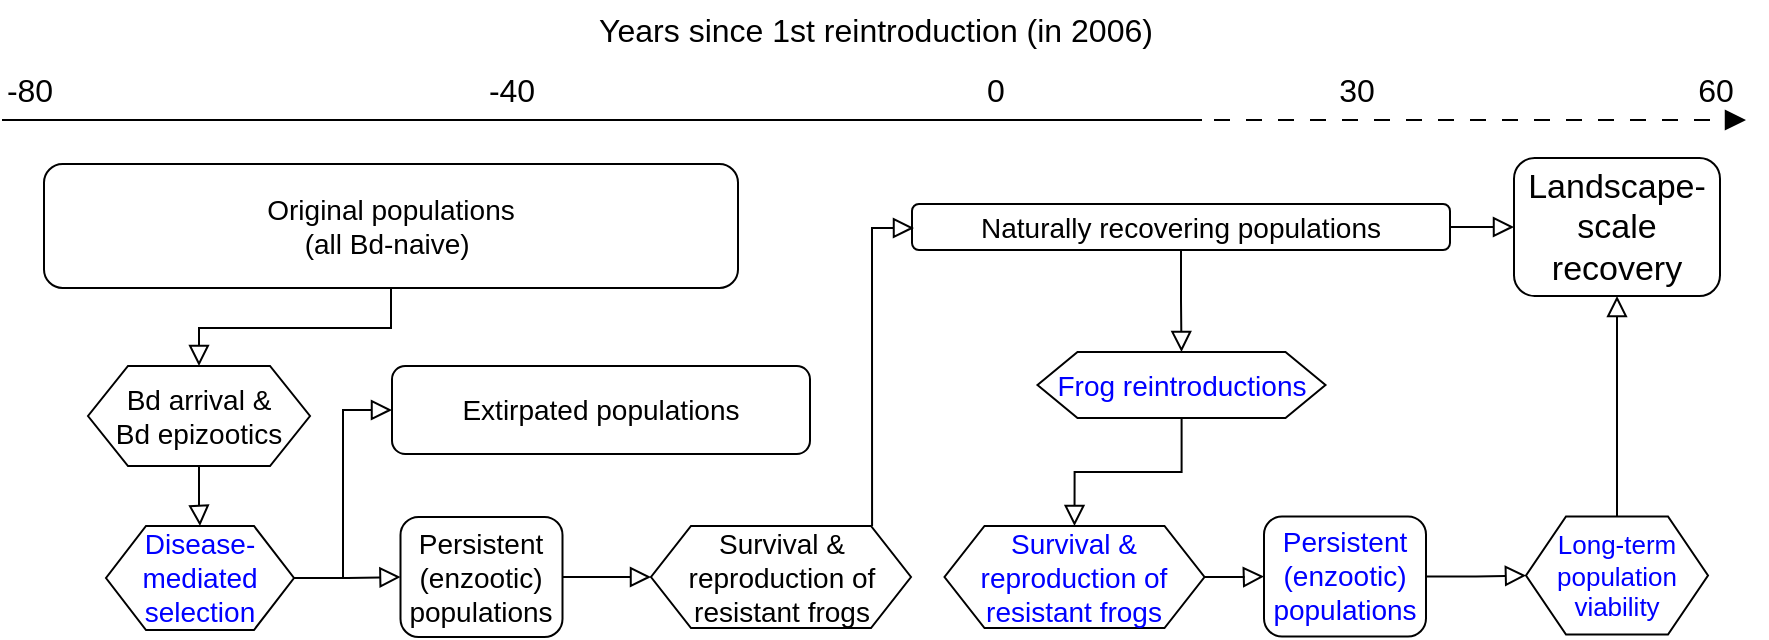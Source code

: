 <mxfile version="20.8.16" type="device"><diagram id="C5RBs43oDa-KdzZeNtuy" name="Page-1"><mxGraphModel dx="1288" dy="81" grid="1" gridSize="10" guides="1" tooltips="1" connect="1" arrows="1" fold="1" page="1" pageScale="1" pageWidth="1169" pageHeight="827" math="0" shadow="0"><root><mxCell id="WIyWlLk6GJQsqaUBKTNV-0"/><mxCell id="WIyWlLk6GJQsqaUBKTNV-1" parent="WIyWlLk6GJQsqaUBKTNV-0"/><mxCell id="pnmvHl7Qx2_lxW9h7oNF-0" style="edgeStyle=orthogonalEdgeStyle;rounded=0;orthogonalLoop=1;jettySize=auto;html=1;entryX=0.5;entryY=0;entryDx=0;entryDy=0;endArrow=block;endFill=0;endSize=8;exitX=0.5;exitY=1;exitDx=0;exitDy=0;" parent="WIyWlLk6GJQsqaUBKTNV-1" source="pnmvHl7Qx2_lxW9h7oNF-1" target="pnmvHl7Qx2_lxW9h7oNF-15" edge="1"><mxGeometry relative="1" as="geometry"><mxPoint x="200.5" y="1202" as="sourcePoint"/></mxGeometry></mxCell><mxCell id="pnmvHl7Qx2_lxW9h7oNF-1" value="&lt;font style=&quot;font-size: 14px;&quot;&gt;Original populations&lt;br&gt;(all Bd-naive)&amp;nbsp;&lt;/font&gt;" style="rounded=1;whiteSpace=wrap;html=1;" parent="WIyWlLk6GJQsqaUBKTNV-1" vertex="1"><mxGeometry x="85" y="1122" width="347" height="62" as="geometry"/></mxCell><mxCell id="pnmvHl7Qx2_lxW9h7oNF-2" value="" style="endArrow=none;html=1;rounded=0;labelBackgroundColor=none;fontSize=14;endSize=8;strokeWidth=1;endFill=0;startArrow=none;startFill=0;" parent="WIyWlLk6GJQsqaUBKTNV-1" edge="1"><mxGeometry width="50" height="50" relative="1" as="geometry"><mxPoint x="64" y="1100" as="sourcePoint"/><mxPoint x="664" y="1100" as="targetPoint"/></mxGeometry></mxCell><mxCell id="pnmvHl7Qx2_lxW9h7oNF-3" value="&lt;font style=&quot;font-size: 16px;&quot;&gt;-80&lt;/font&gt;" style="text;html=1;strokeColor=none;fillColor=none;align=center;verticalAlign=middle;whiteSpace=wrap;rounded=0;fontSize=14;" parent="WIyWlLk6GJQsqaUBKTNV-1" vertex="1"><mxGeometry x="63" y="1070" width="30" height="30" as="geometry"/></mxCell><mxCell id="pnmvHl7Qx2_lxW9h7oNF-4" value="&lt;font style=&quot;font-size: 16px;&quot;&gt;-40&lt;/font&gt;" style="text;html=1;strokeColor=none;fillColor=none;align=center;verticalAlign=middle;whiteSpace=wrap;rounded=0;fontSize=14;" parent="WIyWlLk6GJQsqaUBKTNV-1" vertex="1"><mxGeometry x="304" y="1070" width="30" height="30" as="geometry"/></mxCell><mxCell id="pnmvHl7Qx2_lxW9h7oNF-5" value="&lt;font style=&quot;font-size: 16px;&quot;&gt;0&lt;/font&gt;" style="text;html=1;strokeColor=none;fillColor=none;align=center;verticalAlign=middle;whiteSpace=wrap;rounded=0;fontSize=14;" parent="WIyWlLk6GJQsqaUBKTNV-1" vertex="1"><mxGeometry x="546" y="1070" width="30" height="30" as="geometry"/></mxCell><mxCell id="pnmvHl7Qx2_lxW9h7oNF-6" value="&lt;font style=&quot;font-size: 16px;&quot;&gt;Years since 1st reintroduction (in 2006)&lt;/font&gt;" style="text;html=1;strokeColor=none;fillColor=none;align=center;verticalAlign=middle;whiteSpace=wrap;rounded=0;fontSize=14;" parent="WIyWlLk6GJQsqaUBKTNV-1" vertex="1"><mxGeometry x="356" y="1040" width="290" height="30" as="geometry"/></mxCell><mxCell id="pnmvHl7Qx2_lxW9h7oNF-7" value="&lt;font style=&quot;font-size: 16px;&quot;&gt;30&lt;/font&gt;" style="text;html=1;align=center;verticalAlign=middle;resizable=0;points=[];autosize=1;strokeColor=none;fillColor=none;fontSize=14;" parent="WIyWlLk6GJQsqaUBKTNV-1" vertex="1"><mxGeometry x="721" y="1070" width="40" height="30" as="geometry"/></mxCell><mxCell id="pnmvHl7Qx2_lxW9h7oNF-8" value="&lt;font style=&quot;font-size: 16px;&quot;&gt;60&lt;/font&gt;" style="text;html=1;strokeColor=none;fillColor=none;align=center;verticalAlign=middle;whiteSpace=wrap;rounded=0;fontSize=14;" parent="WIyWlLk6GJQsqaUBKTNV-1" vertex="1"><mxGeometry x="906" y="1070" width="30" height="30" as="geometry"/></mxCell><mxCell id="pnmvHl7Qx2_lxW9h7oNF-9" value="" style="endArrow=block;html=1;rounded=0;labelBackgroundColor=none;strokeWidth=1;fontSize=16;fontColor=#0000FF;endSize=8;dashed=1;dashPattern=8 8;endFill=1;" parent="WIyWlLk6GJQsqaUBKTNV-1" edge="1"><mxGeometry width="50" height="50" relative="1" as="geometry"><mxPoint x="670" y="1100" as="sourcePoint"/><mxPoint x="936" y="1100" as="targetPoint"/></mxGeometry></mxCell><mxCell id="pnmvHl7Qx2_lxW9h7oNF-10" value="&lt;font style=&quot;font-size: 14px;&quot;&gt;Extirpated populations&lt;/font&gt;" style="rounded=1;whiteSpace=wrap;html=1;" parent="WIyWlLk6GJQsqaUBKTNV-1" vertex="1"><mxGeometry x="259" y="1223" width="209" height="44" as="geometry"/></mxCell><mxCell id="pnmvHl7Qx2_lxW9h7oNF-11" style="edgeStyle=orthogonalEdgeStyle;rounded=0;orthogonalLoop=1;jettySize=auto;html=1;entryX=0.5;entryY=0;entryDx=0;entryDy=0;startArrow=none;startFill=0;endArrow=block;endFill=0;endSize=8;sourcePerimeterSpacing=0;targetPerimeterSpacing=0;" parent="WIyWlLk6GJQsqaUBKTNV-1" source="pnmvHl7Qx2_lxW9h7oNF-13" target="pnmvHl7Qx2_lxW9h7oNF-22" edge="1"><mxGeometry relative="1" as="geometry"/></mxCell><mxCell id="pnmvHl7Qx2_lxW9h7oNF-12" style="edgeStyle=orthogonalEdgeStyle;rounded=0;orthogonalLoop=1;jettySize=auto;html=1;fontColor=#0000FF;startArrow=none;startFill=0;endArrow=block;endFill=0;endSize=8;sourcePerimeterSpacing=0;targetPerimeterSpacing=0;" parent="WIyWlLk6GJQsqaUBKTNV-1" source="pnmvHl7Qx2_lxW9h7oNF-13" target="pnmvHl7Qx2_lxW9h7oNF-31" edge="1"><mxGeometry relative="1" as="geometry"/></mxCell><mxCell id="pnmvHl7Qx2_lxW9h7oNF-13" value="&lt;font style=&quot;font-size: 14px;&quot;&gt;Naturally recovering populations&lt;/font&gt;" style="rounded=1;whiteSpace=wrap;html=1;" parent="WIyWlLk6GJQsqaUBKTNV-1" vertex="1"><mxGeometry x="519" y="1142" width="269" height="23" as="geometry"/></mxCell><mxCell id="pnmvHl7Qx2_lxW9h7oNF-14" style="edgeStyle=orthogonalEdgeStyle;rounded=0;orthogonalLoop=1;jettySize=auto;html=1;entryX=0.5;entryY=0;entryDx=0;entryDy=0;endArrow=block;endFill=0;endSize=8;" parent="WIyWlLk6GJQsqaUBKTNV-1" source="pnmvHl7Qx2_lxW9h7oNF-15" target="pnmvHl7Qx2_lxW9h7oNF-18" edge="1"><mxGeometry relative="1" as="geometry"/></mxCell><mxCell id="pnmvHl7Qx2_lxW9h7oNF-15" value="&lt;font style=&quot;font-size: 14px;&quot;&gt;Bd arrival &amp;amp;&lt;br&gt;Bd epizootics&lt;/font&gt;" style="shape=hexagon;perimeter=hexagonPerimeter2;whiteSpace=wrap;html=1;fixedSize=1;" parent="WIyWlLk6GJQsqaUBKTNV-1" vertex="1"><mxGeometry x="107" y="1223" width="111" height="50" as="geometry"/></mxCell><mxCell id="pnmvHl7Qx2_lxW9h7oNF-16" value="" style="edgeStyle=orthogonalEdgeStyle;rounded=0;orthogonalLoop=1;jettySize=auto;html=1;startArrow=none;startFill=0;endArrow=block;endFill=0;endSize=8;sourcePerimeterSpacing=0;targetPerimeterSpacing=0;exitX=1;exitY=0.5;exitDx=0;exitDy=0;" parent="WIyWlLk6GJQsqaUBKTNV-1" source="pnmvHl7Qx2_lxW9h7oNF-18" target="pnmvHl7Qx2_lxW9h7oNF-26" edge="1"><mxGeometry relative="1" as="geometry"/></mxCell><mxCell id="pnmvHl7Qx2_lxW9h7oNF-35" style="edgeStyle=orthogonalEdgeStyle;rounded=0;orthogonalLoop=1;jettySize=auto;html=1;entryX=0;entryY=0.5;entryDx=0;entryDy=0;endArrow=block;endFill=0;endSize=8;" parent="WIyWlLk6GJQsqaUBKTNV-1" source="pnmvHl7Qx2_lxW9h7oNF-18" target="pnmvHl7Qx2_lxW9h7oNF-10" edge="1"><mxGeometry relative="1" as="geometry"/></mxCell><mxCell id="pnmvHl7Qx2_lxW9h7oNF-18" value="&lt;font style=&quot;font-size: 14px;&quot; color=&quot;#0000ff&quot;&gt;Disease-mediated selection&lt;/font&gt;" style="shape=hexagon;perimeter=hexagonPerimeter2;whiteSpace=wrap;html=1;fixedSize=1;" parent="WIyWlLk6GJQsqaUBKTNV-1" vertex="1"><mxGeometry x="116" y="1303" width="94" height="52" as="geometry"/></mxCell><mxCell id="pnmvHl7Qx2_lxW9h7oNF-36" style="edgeStyle=orthogonalEdgeStyle;rounded=0;orthogonalLoop=1;jettySize=auto;html=1;endArrow=block;endFill=0;endSize=8;exitX=0.858;exitY=0;exitDx=0;exitDy=0;exitPerimeter=0;" parent="WIyWlLk6GJQsqaUBKTNV-1" edge="1"><mxGeometry relative="1" as="geometry"><mxPoint x="499.04" y="1303" as="sourcePoint"/><mxPoint x="520" y="1154" as="targetPoint"/><Array as="points"><mxPoint x="499" y="1154"/></Array></mxGeometry></mxCell><mxCell id="pnmvHl7Qx2_lxW9h7oNF-20" value="Survival &amp;amp; reproduction of resistant frogs" style="shape=hexagon;perimeter=hexagonPerimeter2;whiteSpace=wrap;html=1;fixedSize=1;fontSize=14;" parent="WIyWlLk6GJQsqaUBKTNV-1" vertex="1"><mxGeometry x="388.5" y="1303" width="130" height="51" as="geometry"/></mxCell><mxCell id="pnmvHl7Qx2_lxW9h7oNF-21" style="edgeStyle=orthogonalEdgeStyle;rounded=0;orthogonalLoop=1;jettySize=auto;html=1;entryX=0.5;entryY=0;entryDx=0;entryDy=0;startArrow=none;startFill=0;endArrow=block;endFill=0;endSize=8;sourcePerimeterSpacing=0;targetPerimeterSpacing=0;" parent="WIyWlLk6GJQsqaUBKTNV-1" source="pnmvHl7Qx2_lxW9h7oNF-22" target="pnmvHl7Qx2_lxW9h7oNF-24" edge="1"><mxGeometry relative="1" as="geometry"/></mxCell><mxCell id="pnmvHl7Qx2_lxW9h7oNF-22" value="&lt;font style=&quot;font-size: 14px;&quot; color=&quot;#0000ff&quot;&gt;Frog reintroductions&lt;/font&gt;" style="shape=hexagon;perimeter=hexagonPerimeter2;whiteSpace=wrap;html=1;fixedSize=1;" parent="WIyWlLk6GJQsqaUBKTNV-1" vertex="1"><mxGeometry x="581.75" y="1216" width="144" height="33" as="geometry"/></mxCell><mxCell id="pnmvHl7Qx2_lxW9h7oNF-23" style="edgeStyle=orthogonalEdgeStyle;rounded=0;orthogonalLoop=1;jettySize=auto;html=1;entryX=0;entryY=0.5;entryDx=0;entryDy=0;fontColor=#0000FF;startArrow=none;startFill=0;endArrow=block;endFill=0;endSize=8;sourcePerimeterSpacing=0;targetPerimeterSpacing=0;" parent="WIyWlLk6GJQsqaUBKTNV-1" source="pnmvHl7Qx2_lxW9h7oNF-24" target="pnmvHl7Qx2_lxW9h7oNF-28" edge="1"><mxGeometry relative="1" as="geometry"/></mxCell><mxCell id="pnmvHl7Qx2_lxW9h7oNF-24" value="&lt;font style=&quot;font-size: 14px;&quot; color=&quot;#0000ff&quot;&gt;Survival &amp;amp; reproduction of resistant frogs&lt;/font&gt;" style="shape=hexagon;perimeter=hexagonPerimeter2;whiteSpace=wrap;html=1;fixedSize=1;" parent="WIyWlLk6GJQsqaUBKTNV-1" vertex="1"><mxGeometry x="535.25" y="1303" width="130" height="51" as="geometry"/></mxCell><mxCell id="pnmvHl7Qx2_lxW9h7oNF-25" value="" style="edgeStyle=orthogonalEdgeStyle;rounded=0;orthogonalLoop=1;jettySize=auto;html=1;endSize=8;endArrow=block;endFill=0;" parent="WIyWlLk6GJQsqaUBKTNV-1" source="pnmvHl7Qx2_lxW9h7oNF-26" target="pnmvHl7Qx2_lxW9h7oNF-20" edge="1"><mxGeometry relative="1" as="geometry"/></mxCell><mxCell id="pnmvHl7Qx2_lxW9h7oNF-26" value="&lt;font style=&quot;font-size: 14px;&quot;&gt;Persistent (enzootic) populations&lt;/font&gt;" style="rounded=1;whiteSpace=wrap;html=1;" parent="WIyWlLk6GJQsqaUBKTNV-1" vertex="1"><mxGeometry x="263.25" y="1298.5" width="81" height="60" as="geometry"/></mxCell><mxCell id="pnmvHl7Qx2_lxW9h7oNF-27" style="edgeStyle=orthogonalEdgeStyle;rounded=0;orthogonalLoop=1;jettySize=auto;html=1;entryX=0;entryY=0.5;entryDx=0;entryDy=0;fontColor=#0000FF;startArrow=none;startFill=0;endArrow=block;endFill=0;endSize=8;sourcePerimeterSpacing=0;targetPerimeterSpacing=0;" parent="WIyWlLk6GJQsqaUBKTNV-1" source="pnmvHl7Qx2_lxW9h7oNF-28" target="pnmvHl7Qx2_lxW9h7oNF-30" edge="1"><mxGeometry relative="1" as="geometry"/></mxCell><mxCell id="pnmvHl7Qx2_lxW9h7oNF-28" value="&lt;font style=&quot;font-size: 14px;&quot; color=&quot;#0000ff&quot;&gt;Persistent (enzootic) populations&lt;/font&gt;" style="rounded=1;whiteSpace=wrap;html=1;" parent="WIyWlLk6GJQsqaUBKTNV-1" vertex="1"><mxGeometry x="695" y="1298.25" width="81" height="60" as="geometry"/></mxCell><mxCell id="pnmvHl7Qx2_lxW9h7oNF-29" style="edgeStyle=orthogonalEdgeStyle;rounded=0;orthogonalLoop=1;jettySize=auto;html=1;fontColor=#0000FF;startArrow=none;startFill=0;endArrow=block;endFill=0;endSize=8;sourcePerimeterSpacing=0;targetPerimeterSpacing=0;entryX=0.5;entryY=1;entryDx=0;entryDy=0;" parent="WIyWlLk6GJQsqaUBKTNV-1" source="pnmvHl7Qx2_lxW9h7oNF-30" target="pnmvHl7Qx2_lxW9h7oNF-31" edge="1"><mxGeometry relative="1" as="geometry"><mxPoint x="836" y="1202" as="targetPoint"/></mxGeometry></mxCell><mxCell id="pnmvHl7Qx2_lxW9h7oNF-30" value="&lt;font color=&quot;#0000ff&quot; style=&quot;font-size: 13px;&quot;&gt;Long-term population viability&lt;/font&gt;" style="shape=hexagon;perimeter=hexagonPerimeter2;whiteSpace=wrap;html=1;fixedSize=1;fontSize=13;" parent="WIyWlLk6GJQsqaUBKTNV-1" vertex="1"><mxGeometry x="826" y="1298.25" width="91" height="59" as="geometry"/></mxCell><mxCell id="pnmvHl7Qx2_lxW9h7oNF-31" value="&lt;font style=&quot;font-size: 17px;&quot;&gt;Landscape-scale recovery&lt;/font&gt;" style="rounded=1;whiteSpace=wrap;html=1;align=center;labelPosition=center;verticalLabelPosition=middle;verticalAlign=middle;fontColor=#000000;" parent="WIyWlLk6GJQsqaUBKTNV-1" vertex="1"><mxGeometry x="820" y="1119" width="103" height="69" as="geometry"/></mxCell></root></mxGraphModel></diagram></mxfile>